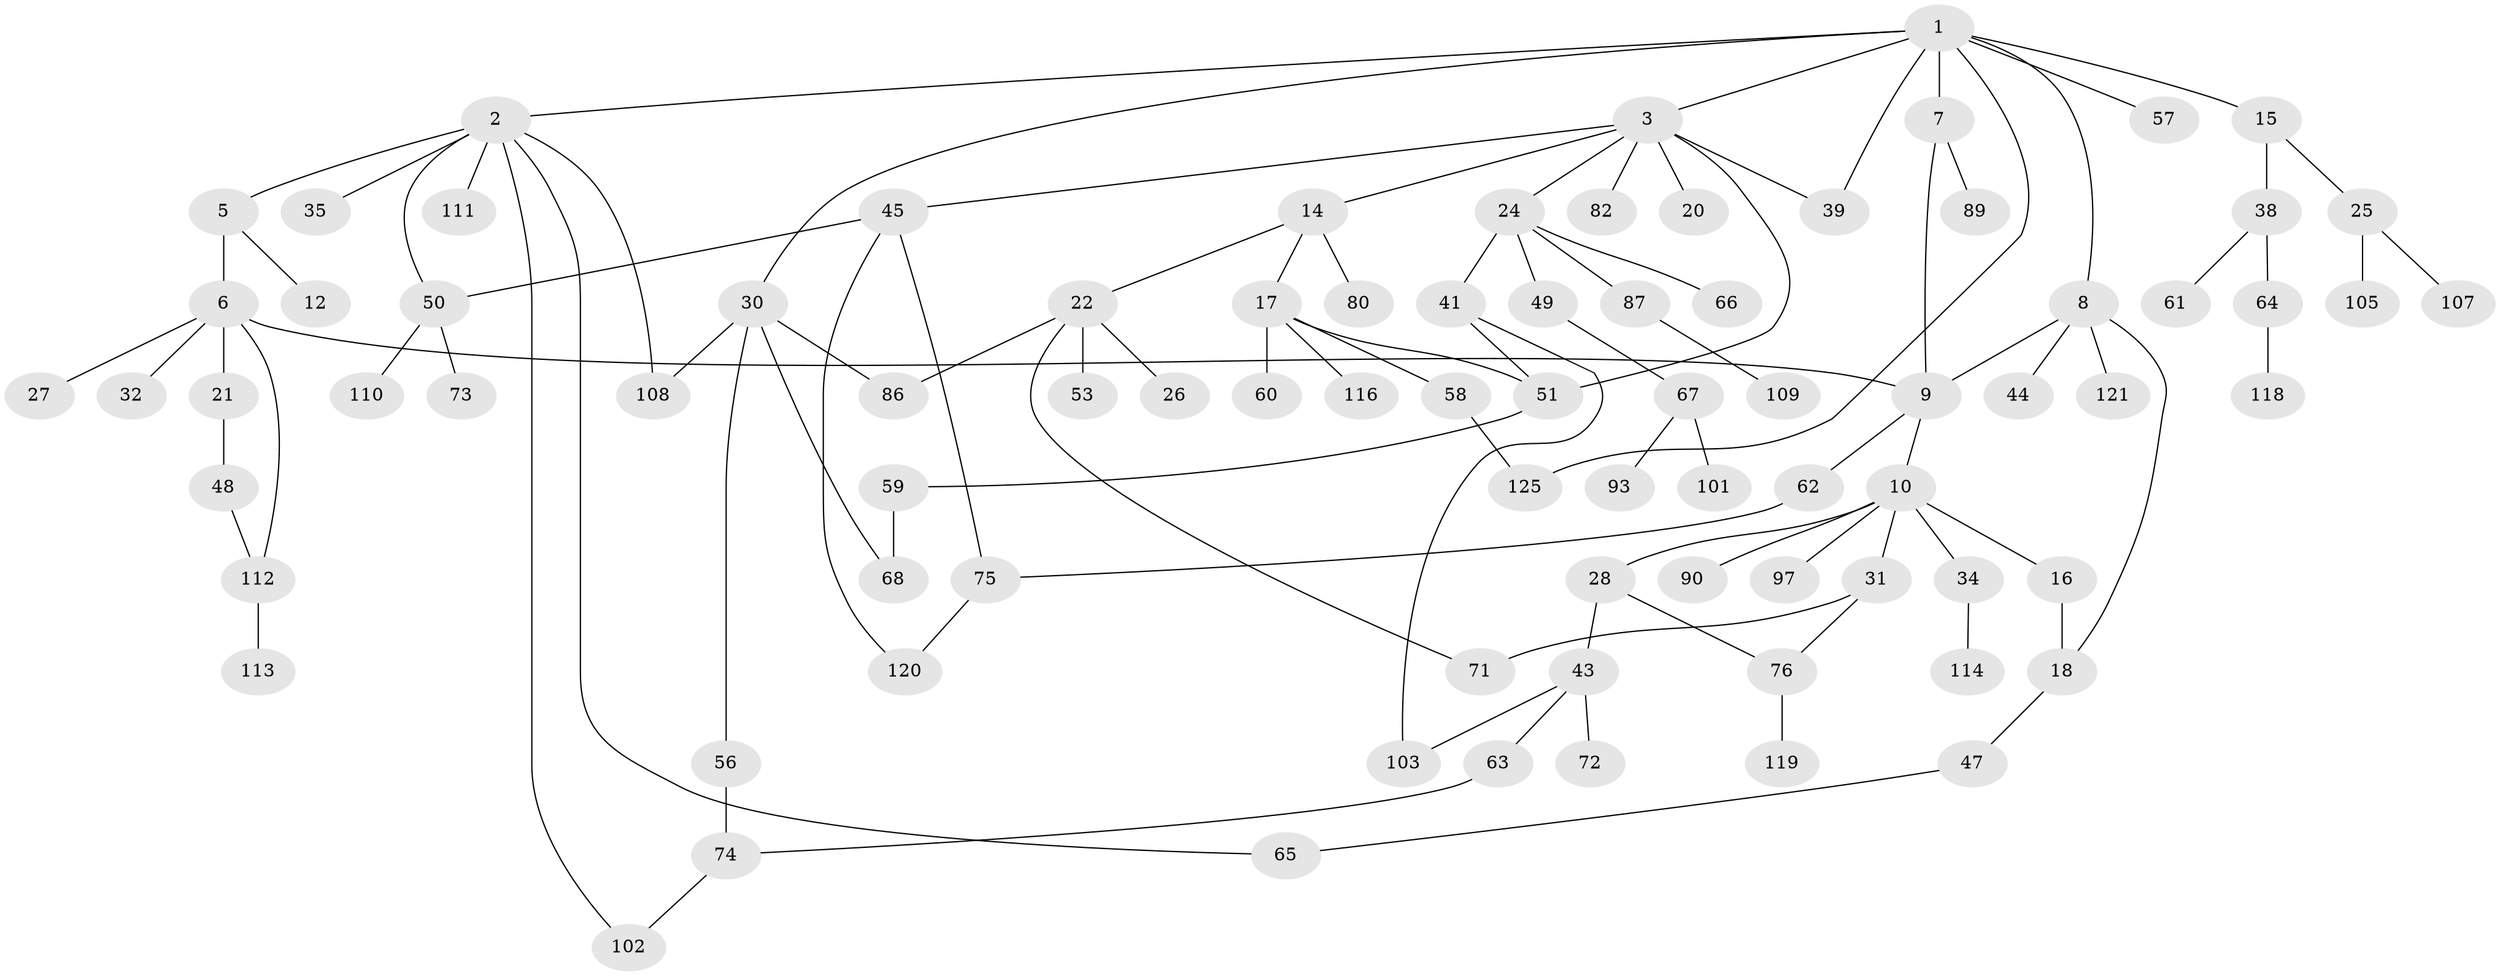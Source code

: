 // Generated by graph-tools (version 1.1) at 2025/51/02/27/25 19:51:38]
// undirected, 85 vertices, 104 edges
graph export_dot {
graph [start="1"]
  node [color=gray90,style=filled];
  1 [super="+33"];
  2 [super="+52"];
  3 [super="+4"];
  5;
  6 [super="+19"];
  7 [super="+46"];
  8 [super="+23"];
  9 [super="+11"];
  10 [super="+13"];
  12;
  14 [super="+79"];
  15 [super="+40"];
  16;
  17;
  18 [super="+29"];
  20;
  21;
  22 [super="+123"];
  24 [super="+54"];
  25 [super="+36"];
  26 [super="+95"];
  27;
  28;
  30 [super="+124"];
  31 [super="+37"];
  32 [super="+126"];
  34 [super="+55"];
  35;
  38 [super="+96"];
  39 [super="+81"];
  41 [super="+42"];
  43 [super="+91"];
  44;
  45 [super="+70"];
  47;
  48 [super="+69"];
  49;
  50 [super="+100"];
  51 [super="+98"];
  53;
  56;
  57 [super="+83"];
  58;
  59 [super="+85"];
  60 [super="+84"];
  61;
  62;
  63;
  64;
  65 [super="+106"];
  66 [super="+94"];
  67 [super="+77"];
  68 [super="+88"];
  71;
  72;
  73 [super="+92"];
  74 [super="+99"];
  75 [super="+117"];
  76 [super="+78"];
  80;
  82;
  86;
  87;
  89;
  90 [super="+122"];
  93;
  97 [super="+104"];
  101;
  102;
  103;
  105;
  107;
  108;
  109 [super="+115"];
  110;
  111;
  112;
  113;
  114;
  116;
  118;
  119;
  120;
  121;
  125;
  1 -- 2;
  1 -- 3;
  1 -- 7;
  1 -- 8;
  1 -- 15;
  1 -- 30;
  1 -- 39;
  1 -- 57;
  1 -- 125;
  2 -- 5;
  2 -- 35;
  2 -- 50;
  2 -- 108;
  2 -- 65;
  2 -- 102;
  2 -- 111;
  3 -- 14;
  3 -- 24;
  3 -- 45;
  3 -- 51;
  3 -- 82;
  3 -- 20;
  3 -- 39;
  5 -- 6;
  5 -- 12;
  6 -- 21;
  6 -- 27;
  6 -- 112;
  6 -- 32;
  6 -- 9;
  7 -- 9;
  7 -- 89;
  8 -- 18;
  8 -- 121;
  8 -- 44;
  8 -- 9;
  9 -- 10;
  9 -- 62;
  10 -- 16;
  10 -- 28;
  10 -- 31;
  10 -- 34;
  10 -- 97;
  10 -- 90;
  14 -- 17;
  14 -- 22;
  14 -- 80;
  15 -- 25;
  15 -- 38;
  16 -- 18;
  17 -- 58;
  17 -- 60;
  17 -- 116;
  17 -- 51;
  18 -- 47;
  21 -- 48;
  22 -- 26;
  22 -- 53;
  22 -- 86;
  22 -- 71;
  24 -- 41;
  24 -- 49;
  24 -- 66;
  24 -- 87;
  25 -- 105;
  25 -- 107;
  28 -- 43;
  28 -- 76;
  30 -- 56;
  30 -- 68;
  30 -- 108;
  30 -- 86;
  31 -- 71;
  31 -- 76;
  34 -- 114;
  38 -- 61;
  38 -- 64;
  41 -- 51;
  41 -- 103;
  43 -- 63;
  43 -- 72;
  43 -- 103;
  45 -- 120;
  45 -- 50;
  45 -- 75;
  47 -- 65;
  48 -- 112;
  49 -- 67;
  50 -- 73;
  50 -- 110;
  51 -- 59;
  56 -- 74;
  58 -- 125;
  59 -- 68;
  62 -- 75;
  63 -- 74;
  64 -- 118;
  67 -- 93;
  67 -- 101;
  74 -- 102;
  75 -- 120;
  76 -- 119;
  87 -- 109;
  112 -- 113;
}
